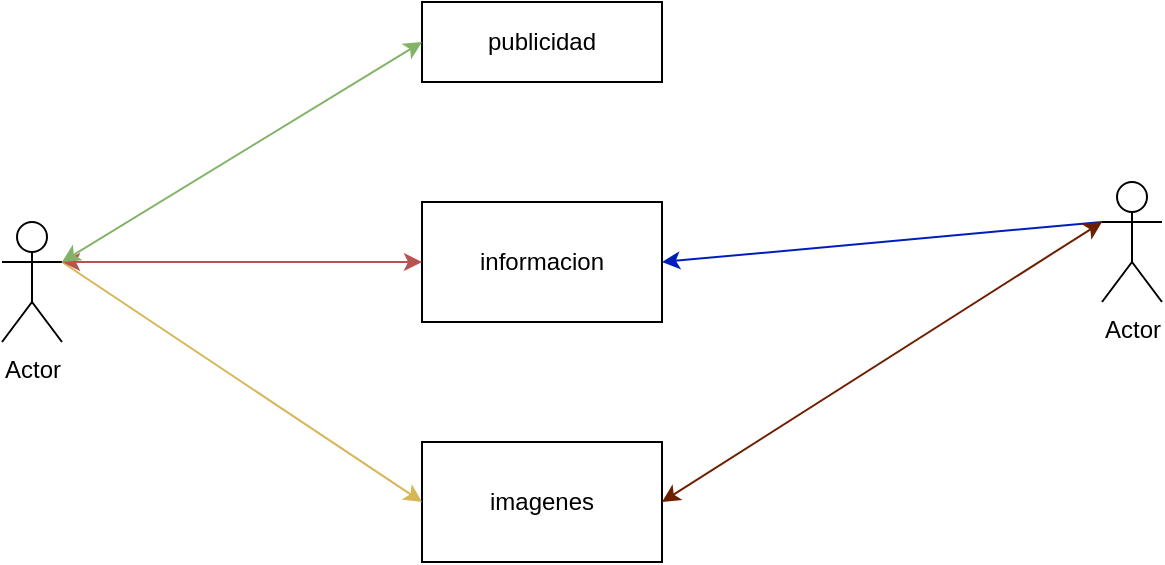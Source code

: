 <mxfile version="12.7.9" type="device"><diagram id="cQtsVK-wPbzoUickOhKt" name="Página-1"><mxGraphModel dx="1038" dy="640" grid="1" gridSize="10" guides="1" tooltips="1" connect="1" arrows="1" fold="1" page="1" pageScale="1" pageWidth="827" pageHeight="1169" math="0" shadow="0"><root><mxCell id="0"/><mxCell id="1" parent="0"/><mxCell id="dxaz1-LRr7kSqKhdhvzg-1" value="publicidad" style="rounded=0;whiteSpace=wrap;html=1;" vertex="1" parent="1"><mxGeometry x="320" y="40" width="120" height="40" as="geometry"/></mxCell><mxCell id="dxaz1-LRr7kSqKhdhvzg-2" value="imagenes" style="rounded=0;whiteSpace=wrap;html=1;" vertex="1" parent="1"><mxGeometry x="320" y="260" width="120" height="60" as="geometry"/></mxCell><mxCell id="dxaz1-LRr7kSqKhdhvzg-10" value="Actor" style="shape=umlActor;verticalLabelPosition=bottom;labelBackgroundColor=#ffffff;verticalAlign=top;html=1;outlineConnect=0;" vertex="1" parent="1"><mxGeometry x="110" y="150" width="30" height="60" as="geometry"/></mxCell><mxCell id="dxaz1-LRr7kSqKhdhvzg-11" value="Actor" style="shape=umlActor;verticalLabelPosition=bottom;labelBackgroundColor=#ffffff;verticalAlign=top;html=1;outlineConnect=0;" vertex="1" parent="1"><mxGeometry x="660" y="130" width="30" height="60" as="geometry"/></mxCell><mxCell id="dxaz1-LRr7kSqKhdhvzg-13" value="informacion" style="rounded=0;whiteSpace=wrap;html=1;" vertex="1" parent="1"><mxGeometry x="320" y="140" width="120" height="60" as="geometry"/></mxCell><mxCell id="dxaz1-LRr7kSqKhdhvzg-20" value="" style="endArrow=classic;html=1;entryX=0;entryY=0.5;entryDx=0;entryDy=0;fillColor=#fff2cc;strokeColor=#d6b656;" edge="1" parent="1" target="dxaz1-LRr7kSqKhdhvzg-2"><mxGeometry width="50" height="50" relative="1" as="geometry"><mxPoint x="140" y="170" as="sourcePoint"/><mxPoint x="220" y="190" as="targetPoint"/></mxGeometry></mxCell><mxCell id="dxaz1-LRr7kSqKhdhvzg-21" value="" style="endArrow=classic;html=1;entryX=1;entryY=0.5;entryDx=0;entryDy=0;exitX=0;exitY=0.333;exitDx=0;exitDy=0;exitPerimeter=0;fillColor=#0050ef;strokeColor=#001DBC;" edge="1" parent="1" source="dxaz1-LRr7kSqKhdhvzg-11" target="dxaz1-LRr7kSqKhdhvzg-13"><mxGeometry width="50" height="50" relative="1" as="geometry"><mxPoint x="390" y="350" as="sourcePoint"/><mxPoint x="440" y="300" as="targetPoint"/><Array as="points"/></mxGeometry></mxCell><mxCell id="dxaz1-LRr7kSqKhdhvzg-24" value="" style="endArrow=classic;startArrow=classic;html=1;exitX=1;exitY=0.333;exitDx=0;exitDy=0;exitPerimeter=0;entryX=0;entryY=0.5;entryDx=0;entryDy=0;fillColor=#f8cecc;strokeColor=#b85450;" edge="1" parent="1" source="dxaz1-LRr7kSqKhdhvzg-10" target="dxaz1-LRr7kSqKhdhvzg-13"><mxGeometry width="50" height="50" relative="1" as="geometry"><mxPoint x="220" y="190" as="sourcePoint"/><mxPoint x="270" y="140" as="targetPoint"/></mxGeometry></mxCell><mxCell id="dxaz1-LRr7kSqKhdhvzg-27" value="" style="endArrow=classic;startArrow=classic;html=1;exitX=1;exitY=0.5;exitDx=0;exitDy=0;entryX=0;entryY=0.333;entryDx=0;entryDy=0;entryPerimeter=0;fillColor=#a0522d;strokeColor=#6D1F00;" edge="1" parent="1" source="dxaz1-LRr7kSqKhdhvzg-2" target="dxaz1-LRr7kSqKhdhvzg-11"><mxGeometry width="50" height="50" relative="1" as="geometry"><mxPoint x="530" y="270" as="sourcePoint"/><mxPoint x="580" y="220" as="targetPoint"/></mxGeometry></mxCell><mxCell id="dxaz1-LRr7kSqKhdhvzg-28" value="" style="endArrow=classic;startArrow=classic;html=1;entryX=0;entryY=0.5;entryDx=0;entryDy=0;exitX=1;exitY=0.333;exitDx=0;exitDy=0;exitPerimeter=0;fillColor=#d5e8d4;strokeColor=#82b366;" edge="1" parent="1" source="dxaz1-LRr7kSqKhdhvzg-10" target="dxaz1-LRr7kSqKhdhvzg-1"><mxGeometry width="50" height="50" relative="1" as="geometry"><mxPoint x="150" y="170" as="sourcePoint"/><mxPoint x="240" y="60" as="targetPoint"/></mxGeometry></mxCell></root></mxGraphModel></diagram></mxfile>